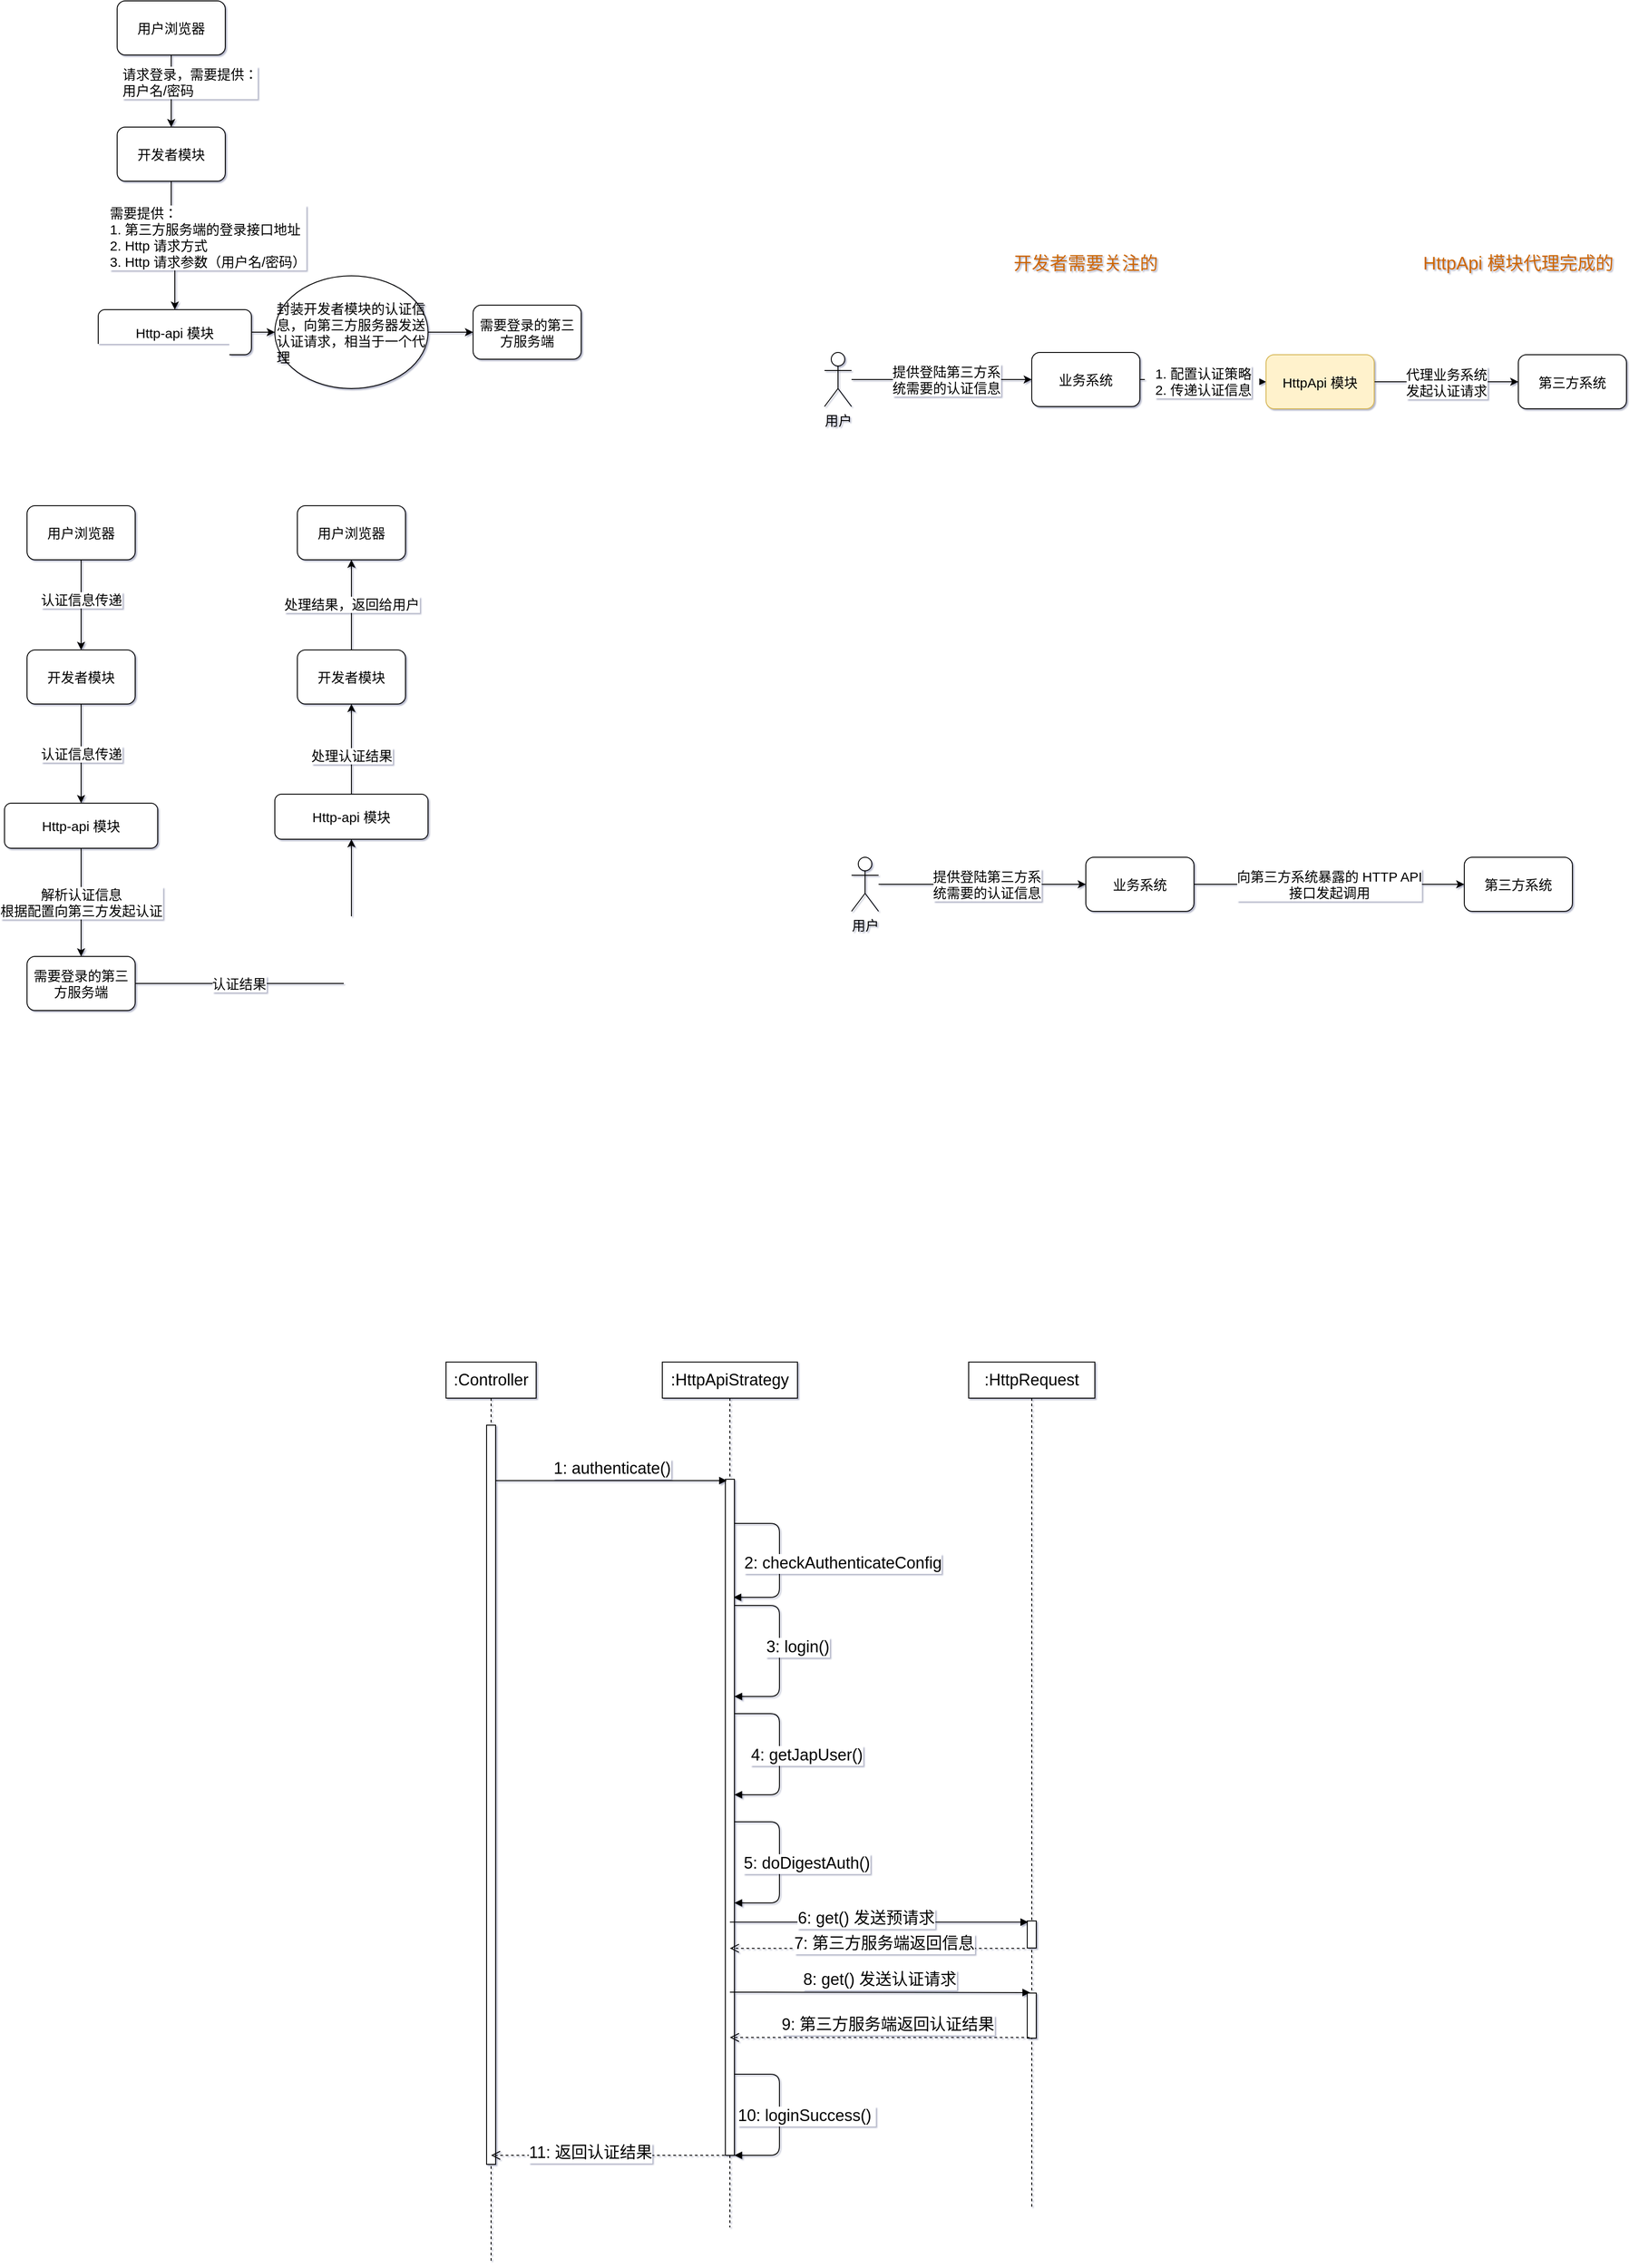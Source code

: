 <mxfile version="14.9.5" type="github">
  <diagram id="p_AuhkS08W-NJMHdNWWe" name="Page-1">
    <mxGraphModel dx="1465" dy="941" grid="1" gridSize="10" guides="1" tooltips="1" connect="1" arrows="1" fold="1" page="0" pageScale="1" pageWidth="980" pageHeight="1390" math="0" shadow="1">
      <root>
        <mxCell id="0" />
        <mxCell id="1" parent="0" />
        <mxCell id="_l9vlkcQ-5JWNDTTZ1Og-11" value="" style="endArrow=none;dashed=1;html=1;strokeWidth=4;fontSize=15;fillColor=#d5e8d4;strokeColor=#82b366;" parent="1" edge="1">
          <mxGeometry width="50" height="50" relative="1" as="geometry">
            <mxPoint x="1599.5" y="900" as="sourcePoint" />
            <mxPoint x="1599.5" y="440" as="targetPoint" />
          </mxGeometry>
        </mxCell>
        <mxCell id="QOy7W9CVPE825VVzmBQF-8" style="edgeStyle=orthogonalEdgeStyle;rounded=0;orthogonalLoop=1;jettySize=auto;html=1;fontSize=15;" parent="1" source="QOy7W9CVPE825VVzmBQF-1" target="QOy7W9CVPE825VVzmBQF-2" edge="1">
          <mxGeometry relative="1" as="geometry" />
        </mxCell>
        <mxCell id="QOy7W9CVPE825VVzmBQF-9" value="需要提供：&lt;br style=&quot;font-size: 15px;&quot;&gt;1. 第三方服务端的登录接口地址&lt;br style=&quot;font-size: 15px;&quot;&gt;2. Http 请求方式&lt;br style=&quot;font-size: 15px;&quot;&gt;3. Http 请求参数（用户名/密码）" style="edgeLabel;html=1;align=left;verticalAlign=middle;resizable=0;points=[];fontSize=15;" parent="QOy7W9CVPE825VVzmBQF-8" vertex="1" connectable="0">
          <mxGeometry x="-0.154" relative="1" as="geometry">
            <mxPoint x="-70" as="offset" />
          </mxGeometry>
        </mxCell>
        <mxCell id="QOy7W9CVPE825VVzmBQF-1" value="开发者模块" style="rounded=1;whiteSpace=wrap;html=1;fontSize=15;" parent="1" vertex="1">
          <mxGeometry x="265" y="360" width="120" height="60" as="geometry" />
        </mxCell>
        <mxCell id="QOy7W9CVPE825VVzmBQF-15" style="edgeStyle=orthogonalEdgeStyle;rounded=0;orthogonalLoop=1;jettySize=auto;html=1;entryX=0;entryY=0.5;entryDx=0;entryDy=0;fontSize=15;" parent="1" source="QOy7W9CVPE825VVzmBQF-2" target="QOy7W9CVPE825VVzmBQF-12" edge="1">
          <mxGeometry relative="1" as="geometry" />
        </mxCell>
        <mxCell id="QOy7W9CVPE825VVzmBQF-2" value="Http-api 模块" style="rounded=1;whiteSpace=wrap;html=1;fontSize=15;" parent="1" vertex="1">
          <mxGeometry x="244" y="562.5" width="170" height="50" as="geometry" />
        </mxCell>
        <mxCell id="QOy7W9CVPE825VVzmBQF-3" value="需要登录的第三方服务端" style="rounded=1;whiteSpace=wrap;html=1;fontSize=15;" parent="1" vertex="1">
          <mxGeometry x="660" y="557.5" width="120" height="60" as="geometry" />
        </mxCell>
        <mxCell id="QOy7W9CVPE825VVzmBQF-5" style="edgeStyle=orthogonalEdgeStyle;rounded=0;orthogonalLoop=1;jettySize=auto;html=1;fontSize=15;" parent="1" source="QOy7W9CVPE825VVzmBQF-4" target="QOy7W9CVPE825VVzmBQF-1" edge="1">
          <mxGeometry relative="1" as="geometry" />
        </mxCell>
        <mxCell id="QOy7W9CVPE825VVzmBQF-6" value="请求登录，需要提供：&lt;br style=&quot;font-size: 15px;&quot;&gt;用户名/密码" style="edgeLabel;html=1;align=left;verticalAlign=middle;resizable=0;points=[];fontSize=15;" parent="QOy7W9CVPE825VVzmBQF-5" vertex="1" connectable="0">
          <mxGeometry x="-0.354" y="1" relative="1" as="geometry">
            <mxPoint x="-57" y="4" as="offset" />
          </mxGeometry>
        </mxCell>
        <mxCell id="QOy7W9CVPE825VVzmBQF-4" value="用户浏览器" style="rounded=1;whiteSpace=wrap;html=1;fontSize=15;" parent="1" vertex="1">
          <mxGeometry x="265" y="220" width="120" height="60" as="geometry" />
        </mxCell>
        <mxCell id="QOy7W9CVPE825VVzmBQF-17" style="edgeStyle=orthogonalEdgeStyle;rounded=0;orthogonalLoop=1;jettySize=auto;html=1;exitX=1;exitY=0.5;exitDx=0;exitDy=0;entryX=0;entryY=0.5;entryDx=0;entryDy=0;fontSize=15;" parent="1" source="QOy7W9CVPE825VVzmBQF-12" target="QOy7W9CVPE825VVzmBQF-3" edge="1">
          <mxGeometry relative="1" as="geometry" />
        </mxCell>
        <mxCell id="QOy7W9CVPE825VVzmBQF-12" value="&lt;font style=&quot;font-size: 15px;&quot;&gt;封装开发者模块的认证信息，向第三方服务器发送认证请求，相当于一个代理&lt;/font&gt;" style="ellipse;whiteSpace=wrap;html=1;align=left;fontSize=15;" parent="1" vertex="1">
          <mxGeometry x="440" y="525" width="170" height="125" as="geometry" />
        </mxCell>
        <mxCell id="v0BDX90ooCMmWKhYHN8K-5" style="edgeStyle=orthogonalEdgeStyle;rounded=0;orthogonalLoop=1;jettySize=auto;html=1;entryX=0.5;entryY=0;entryDx=0;entryDy=0;fontSize=15;" parent="1" source="v0BDX90ooCMmWKhYHN8K-1" target="v0BDX90ooCMmWKhYHN8K-2" edge="1">
          <mxGeometry relative="1" as="geometry" />
        </mxCell>
        <mxCell id="v0BDX90ooCMmWKhYHN8K-6" value="认证信息传递" style="edgeLabel;html=1;align=center;verticalAlign=middle;resizable=0;points=[];fontSize=15;" parent="v0BDX90ooCMmWKhYHN8K-5" vertex="1" connectable="0">
          <mxGeometry x="-0.399" y="-1" relative="1" as="geometry">
            <mxPoint x="1" y="14" as="offset" />
          </mxGeometry>
        </mxCell>
        <mxCell id="v0BDX90ooCMmWKhYHN8K-1" value="用户浏览器" style="rounded=1;whiteSpace=wrap;html=1;fontSize=15;" parent="1" vertex="1">
          <mxGeometry x="165" y="780" width="120" height="60" as="geometry" />
        </mxCell>
        <mxCell id="CJJ12qJy6CefM_HKYV5f-1" value="&lt;font style=&quot;font-size: 15px&quot;&gt;认证信息传递&lt;/font&gt;" style="edgeStyle=orthogonalEdgeStyle;rounded=0;orthogonalLoop=1;jettySize=auto;html=1;" parent="1" source="v0BDX90ooCMmWKhYHN8K-2" target="v0BDX90ooCMmWKhYHN8K-3" edge="1">
          <mxGeometry relative="1" as="geometry" />
        </mxCell>
        <mxCell id="v0BDX90ooCMmWKhYHN8K-2" value="开发者模块" style="rounded=1;whiteSpace=wrap;html=1;fontSize=15;" parent="1" vertex="1">
          <mxGeometry x="165" y="940" width="120" height="60" as="geometry" />
        </mxCell>
        <mxCell id="v0BDX90ooCMmWKhYHN8K-10" style="edgeStyle=orthogonalEdgeStyle;rounded=0;orthogonalLoop=1;jettySize=auto;html=1;fontSize=15;" parent="1" source="v0BDX90ooCMmWKhYHN8K-3" target="v0BDX90ooCMmWKhYHN8K-4" edge="1">
          <mxGeometry relative="1" as="geometry" />
        </mxCell>
        <mxCell id="v0BDX90ooCMmWKhYHN8K-12" value="解析认证信息&lt;br&gt;根据配置向第三方发起认证" style="edgeLabel;html=1;align=center;verticalAlign=middle;resizable=0;points=[];fontSize=15;" parent="v0BDX90ooCMmWKhYHN8K-10" vertex="1" connectable="0">
          <mxGeometry x="-0.199" y="1" relative="1" as="geometry">
            <mxPoint x="-1" y="12" as="offset" />
          </mxGeometry>
        </mxCell>
        <mxCell id="v0BDX90ooCMmWKhYHN8K-3" value="Http-api 模块" style="rounded=1;whiteSpace=wrap;html=1;fontSize=15;" parent="1" vertex="1">
          <mxGeometry x="140" y="1110" width="170" height="50" as="geometry" />
        </mxCell>
        <mxCell id="v0BDX90ooCMmWKhYHN8K-13" style="edgeStyle=orthogonalEdgeStyle;rounded=0;orthogonalLoop=1;jettySize=auto;html=1;exitX=1;exitY=0.5;exitDx=0;exitDy=0;entryX=0.5;entryY=1;entryDx=0;entryDy=0;fontSize=15;" parent="1" source="v0BDX90ooCMmWKhYHN8K-4" target="v0BDX90ooCMmWKhYHN8K-14" edge="1">
          <mxGeometry relative="1" as="geometry">
            <mxPoint x="725" y="1180" as="targetPoint" />
          </mxGeometry>
        </mxCell>
        <mxCell id="v0BDX90ooCMmWKhYHN8K-15" value="认证结果" style="edgeLabel;html=1;align=center;verticalAlign=middle;resizable=0;points=[];fontSize=15;" parent="v0BDX90ooCMmWKhYHN8K-13" vertex="1" connectable="0">
          <mxGeometry x="-0.193" relative="1" as="geometry">
            <mxPoint x="-47" as="offset" />
          </mxGeometry>
        </mxCell>
        <mxCell id="v0BDX90ooCMmWKhYHN8K-4" value="需要登录的第三方服务端" style="rounded=1;whiteSpace=wrap;html=1;fontSize=15;" parent="1" vertex="1">
          <mxGeometry x="165" y="1280" width="120" height="60" as="geometry" />
        </mxCell>
        <mxCell id="v0BDX90ooCMmWKhYHN8K-16" value="" style="edgeStyle=orthogonalEdgeStyle;rounded=0;orthogonalLoop=1;jettySize=auto;html=1;fontSize=15;" parent="1" source="v0BDX90ooCMmWKhYHN8K-14" target="v0BDX90ooCMmWKhYHN8K-17" edge="1">
          <mxGeometry x="-0.417" relative="1" as="geometry">
            <mxPoint x="525" y="1040" as="targetPoint" />
            <mxPoint as="offset" />
          </mxGeometry>
        </mxCell>
        <mxCell id="v0BDX90ooCMmWKhYHN8K-18" value="处理认证结果" style="edgeLabel;html=1;align=center;verticalAlign=middle;resizable=0;points=[];fontSize=15;" parent="v0BDX90ooCMmWKhYHN8K-16" vertex="1" connectable="0">
          <mxGeometry x="0.665" y="-1" relative="1" as="geometry">
            <mxPoint x="-1" y="40" as="offset" />
          </mxGeometry>
        </mxCell>
        <mxCell id="v0BDX90ooCMmWKhYHN8K-14" value="Http-api 模块" style="rounded=1;whiteSpace=wrap;html=1;fontSize=15;" parent="1" vertex="1">
          <mxGeometry x="440" y="1100" width="170" height="50" as="geometry" />
        </mxCell>
        <mxCell id="v0BDX90ooCMmWKhYHN8K-19" style="edgeStyle=orthogonalEdgeStyle;rounded=0;orthogonalLoop=1;jettySize=auto;html=1;entryX=0.5;entryY=1;entryDx=0;entryDy=0;fontSize=15;" parent="1" source="v0BDX90ooCMmWKhYHN8K-17" target="v0BDX90ooCMmWKhYHN8K-21" edge="1">
          <mxGeometry relative="1" as="geometry">
            <mxPoint x="510" y="790" as="targetPoint" />
          </mxGeometry>
        </mxCell>
        <mxCell id="v0BDX90ooCMmWKhYHN8K-20" value="处理结果，返回给用户" style="edgeLabel;html=1;align=center;verticalAlign=middle;resizable=0;points=[];fontSize=15;" parent="v0BDX90ooCMmWKhYHN8K-19" vertex="1" connectable="0">
          <mxGeometry x="0.183" relative="1" as="geometry">
            <mxPoint y="8" as="offset" />
          </mxGeometry>
        </mxCell>
        <mxCell id="v0BDX90ooCMmWKhYHN8K-17" value="开发者模块" style="rounded=1;whiteSpace=wrap;html=1;fontSize=15;" parent="1" vertex="1">
          <mxGeometry x="465" y="940" width="120" height="60" as="geometry" />
        </mxCell>
        <mxCell id="v0BDX90ooCMmWKhYHN8K-21" value="用户浏览器" style="rounded=1;whiteSpace=wrap;html=1;fontSize=15;" parent="1" vertex="1">
          <mxGeometry x="465" y="780" width="120" height="60" as="geometry" />
        </mxCell>
        <mxCell id="_l9vlkcQ-5JWNDTTZ1Og-5" value="提供登陆第三方系&lt;br style=&quot;font-size: 15px;&quot;&gt;统需要的认证信息" style="edgeStyle=orthogonalEdgeStyle;rounded=0;orthogonalLoop=1;jettySize=auto;html=1;entryX=0;entryY=0.5;entryDx=0;entryDy=0;fontSize=15;" parent="1" source="_l9vlkcQ-5JWNDTTZ1Og-3" target="_l9vlkcQ-5JWNDTTZ1Og-4" edge="1">
          <mxGeometry x="0.043" relative="1" as="geometry">
            <mxPoint as="offset" />
          </mxGeometry>
        </mxCell>
        <mxCell id="_l9vlkcQ-5JWNDTTZ1Og-3" value="用户" style="shape=umlActor;verticalLabelPosition=bottom;verticalAlign=top;html=1;outlineConnect=0;fontSize=15;" parent="1" vertex="1">
          <mxGeometry x="1050" y="610" width="30" height="60" as="geometry" />
        </mxCell>
        <mxCell id="_l9vlkcQ-5JWNDTTZ1Og-7" value="1. 配置认证策略&lt;br style=&quot;font-size: 15px;&quot;&gt;2. 传递认证信息" style="edgeStyle=orthogonalEdgeStyle;rounded=0;orthogonalLoop=1;jettySize=auto;html=1;entryX=0;entryY=0.5;entryDx=0;entryDy=0;fontSize=15;" parent="1" source="_l9vlkcQ-5JWNDTTZ1Og-4" target="_l9vlkcQ-5JWNDTTZ1Og-6" edge="1">
          <mxGeometry relative="1" as="geometry" />
        </mxCell>
        <mxCell id="_l9vlkcQ-5JWNDTTZ1Og-4" value="业务系统" style="rounded=1;whiteSpace=wrap;html=1;fontSize=15;" parent="1" vertex="1">
          <mxGeometry x="1280" y="610" width="120" height="60" as="geometry" />
        </mxCell>
        <mxCell id="_l9vlkcQ-5JWNDTTZ1Og-10" value="代理业务系统&lt;br style=&quot;font-size: 15px&quot;&gt;发起认证请求" style="edgeStyle=orthogonalEdgeStyle;rounded=0;orthogonalLoop=1;jettySize=auto;html=1;fontSize=15;" parent="1" source="_l9vlkcQ-5JWNDTTZ1Og-6" target="_l9vlkcQ-5JWNDTTZ1Og-9" edge="1">
          <mxGeometry relative="1" as="geometry" />
        </mxCell>
        <mxCell id="_l9vlkcQ-5JWNDTTZ1Og-6" value="HttpApi 模块" style="rounded=1;whiteSpace=wrap;html=1;fontSize=15;fillColor=#fff2cc;strokeColor=#d6b656;" parent="1" vertex="1">
          <mxGeometry x="1540" y="612.5" width="120" height="60" as="geometry" />
        </mxCell>
        <mxCell id="_l9vlkcQ-5JWNDTTZ1Og-9" value="第三方系统" style="whiteSpace=wrap;html=1;rounded=1;fontSize=15;" parent="1" vertex="1">
          <mxGeometry x="1820" y="612.5" width="120" height="60" as="geometry" />
        </mxCell>
        <mxCell id="_l9vlkcQ-5JWNDTTZ1Og-14" value="开发者需要关注的" style="text;html=1;strokeColor=none;fillColor=none;align=center;verticalAlign=middle;whiteSpace=wrap;rounded=0;fontSize=20;fontColor=#CC6600;" parent="1" vertex="1">
          <mxGeometry x="1235" y="480" width="210" height="60" as="geometry" />
        </mxCell>
        <mxCell id="_l9vlkcQ-5JWNDTTZ1Og-15" value="HttpApi 模块代理完成的" style="text;html=1;strokeColor=none;fillColor=none;align=center;verticalAlign=middle;whiteSpace=wrap;rounded=0;fontSize=20;fontColor=#CC6600;" parent="1" vertex="1">
          <mxGeometry x="1680" y="480" width="280" height="60" as="geometry" />
        </mxCell>
        <mxCell id="8oIE3dojvbBHtXdzvIme-2" value="提供登陆第三方系&lt;br style=&quot;font-size: 15px;&quot;&gt;统需要的认证信息" style="edgeStyle=orthogonalEdgeStyle;rounded=0;orthogonalLoop=1;jettySize=auto;html=1;entryX=0;entryY=0.5;entryDx=0;entryDy=0;fontSize=15;" parent="1" source="8oIE3dojvbBHtXdzvIme-3" target="8oIE3dojvbBHtXdzvIme-5" edge="1">
          <mxGeometry x="0.043" relative="1" as="geometry">
            <mxPoint as="offset" />
          </mxGeometry>
        </mxCell>
        <mxCell id="8oIE3dojvbBHtXdzvIme-3" value="用户" style="shape=umlActor;verticalLabelPosition=bottom;verticalAlign=top;html=1;outlineConnect=0;fontSize=15;" parent="1" vertex="1">
          <mxGeometry x="1080" y="1170" width="30" height="60" as="geometry" />
        </mxCell>
        <mxCell id="8oIE3dojvbBHtXdzvIme-4" value="向第三方系统暴露的 HTTP API &lt;br&gt;接口发起调用" style="edgeStyle=orthogonalEdgeStyle;rounded=0;orthogonalLoop=1;jettySize=auto;html=1;fontSize=15;" parent="1" source="8oIE3dojvbBHtXdzvIme-5" target="8oIE3dojvbBHtXdzvIme-8" edge="1">
          <mxGeometry relative="1" as="geometry">
            <mxPoint x="1570" y="1202.5" as="targetPoint" />
          </mxGeometry>
        </mxCell>
        <mxCell id="8oIE3dojvbBHtXdzvIme-5" value="业务系统" style="rounded=1;whiteSpace=wrap;html=1;fontSize=15;" parent="1" vertex="1">
          <mxGeometry x="1340" y="1170" width="120" height="60" as="geometry" />
        </mxCell>
        <mxCell id="8oIE3dojvbBHtXdzvIme-8" value="第三方系统" style="whiteSpace=wrap;html=1;rounded=1;fontSize=15;" parent="1" vertex="1">
          <mxGeometry x="1760" y="1170" width="120" height="60" as="geometry" />
        </mxCell>
        <mxCell id="tA3pxPAsf6T6LrTLqbjA-2" value=":Controller" style="shape=umlLifeline;perimeter=lifelinePerimeter;whiteSpace=wrap;html=1;container=1;collapsible=0;recursiveResize=0;outlineConnect=0;fontSize=18;" vertex="1" parent="1">
          <mxGeometry x="630" y="1730" width="100" height="1000" as="geometry" />
        </mxCell>
        <mxCell id="tA3pxPAsf6T6LrTLqbjA-9" value="" style="html=1;points=[];perimeter=orthogonalPerimeter;fontSize=18;" vertex="1" parent="tA3pxPAsf6T6LrTLqbjA-2">
          <mxGeometry x="45" y="70" width="10" height="820" as="geometry" />
        </mxCell>
        <mxCell id="tA3pxPAsf6T6LrTLqbjA-3" value=":HttpApiStrategy" style="shape=umlLifeline;perimeter=lifelinePerimeter;whiteSpace=wrap;html=1;container=1;collapsible=0;recursiveResize=0;outlineConnect=0;fontSize=18;" vertex="1" parent="1">
          <mxGeometry x="870" y="1730" width="150" height="960" as="geometry" />
        </mxCell>
        <mxCell id="tA3pxPAsf6T6LrTLqbjA-13" value="2: checkAuthenticateConfig" style="html=1;verticalAlign=bottom;endArrow=block;fontSize=18;edgeStyle=elbowEdgeStyle;" edge="1" parent="tA3pxPAsf6T6LrTLqbjA-3">
          <mxGeometry x="0.18" y="70" width="80" relative="1" as="geometry">
            <mxPoint x="79" y="179" as="sourcePoint" />
            <mxPoint x="79" y="261" as="targetPoint" />
            <Array as="points">
              <mxPoint x="130" y="240" />
              <mxPoint x="130" y="250" />
              <mxPoint x="140" y="210" />
              <mxPoint x="150" y="270" />
            </Array>
            <mxPoint as="offset" />
          </mxGeometry>
        </mxCell>
        <mxCell id="tA3pxPAsf6T6LrTLqbjA-15" value="3:&amp;nbsp;login()" style="html=1;verticalAlign=bottom;endArrow=block;fontSize=18;edgeStyle=elbowEdgeStyle;" edge="1" parent="tA3pxPAsf6T6LrTLqbjA-3">
          <mxGeometry x="0.095" y="20" width="80" relative="1" as="geometry">
            <mxPoint x="80" y="270" as="sourcePoint" />
            <mxPoint x="80" y="371" as="targetPoint" />
            <Array as="points">
              <mxPoint x="130" y="371" />
              <mxPoint x="170" y="320" />
            </Array>
            <mxPoint as="offset" />
          </mxGeometry>
        </mxCell>
        <mxCell id="tA3pxPAsf6T6LrTLqbjA-11" value="" style="html=1;points=[];perimeter=orthogonalPerimeter;fontSize=18;" vertex="1" parent="tA3pxPAsf6T6LrTLqbjA-3">
          <mxGeometry x="70" y="130" width="10" height="750" as="geometry" />
        </mxCell>
        <mxCell id="tA3pxPAsf6T6LrTLqbjA-5" value=":HttpRequest" style="shape=umlLifeline;perimeter=lifelinePerimeter;whiteSpace=wrap;html=1;container=1;collapsible=0;recursiveResize=0;outlineConnect=0;fontSize=18;" vertex="1" parent="1">
          <mxGeometry x="1210" y="1730" width="140" height="940" as="geometry" />
        </mxCell>
        <mxCell id="tA3pxPAsf6T6LrTLqbjA-20" value="" style="html=1;points=[];perimeter=orthogonalPerimeter;fontSize=18;" vertex="1" parent="tA3pxPAsf6T6LrTLqbjA-5">
          <mxGeometry x="65" y="620" width="10" height="30" as="geometry" />
        </mxCell>
        <mxCell id="tA3pxPAsf6T6LrTLqbjA-23" value="" style="html=1;points=[];perimeter=orthogonalPerimeter;fontSize=18;" vertex="1" parent="tA3pxPAsf6T6LrTLqbjA-5">
          <mxGeometry x="65" y="700" width="10" height="50" as="geometry" />
        </mxCell>
        <mxCell id="tA3pxPAsf6T6LrTLqbjA-12" value="1:&amp;nbsp;authenticate()" style="html=1;verticalAlign=bottom;endArrow=block;entryX=0.165;entryY=0.002;entryDx=0;entryDy=0;entryPerimeter=0;fontSize=18;" edge="1" parent="1" source="tA3pxPAsf6T6LrTLqbjA-9" target="tA3pxPAsf6T6LrTLqbjA-11">
          <mxGeometry width="80" relative="1" as="geometry">
            <mxPoint x="790" y="1910" as="sourcePoint" />
            <mxPoint x="870" y="1910" as="targetPoint" />
          </mxGeometry>
        </mxCell>
        <mxCell id="tA3pxPAsf6T6LrTLqbjA-16" value="4:&amp;nbsp;getJapUser()" style="html=1;verticalAlign=bottom;endArrow=block;fontSize=18;edgeStyle=elbowEdgeStyle;" edge="1" parent="1">
          <mxGeometry x="0.158" y="30" width="80" relative="1" as="geometry">
            <mxPoint x="950" y="2120" as="sourcePoint" />
            <mxPoint x="950" y="2210" as="targetPoint" />
            <Array as="points">
              <mxPoint x="1000" y="2170" />
            </Array>
            <mxPoint as="offset" />
          </mxGeometry>
        </mxCell>
        <mxCell id="tA3pxPAsf6T6LrTLqbjA-21" value="6: get() 发送预请求" style="html=1;verticalAlign=bottom;endArrow=block;fontSize=18;entryX=0.104;entryY=0.042;entryDx=0;entryDy=0;entryPerimeter=0;" edge="1" parent="1" source="tA3pxPAsf6T6LrTLqbjA-3" target="tA3pxPAsf6T6LrTLqbjA-20">
          <mxGeometry x="-0.09" y="-10" width="80" relative="1" as="geometry">
            <mxPoint x="1080" y="2360" as="sourcePoint" />
            <mxPoint x="1160" y="2360" as="targetPoint" />
            <mxPoint as="offset" />
          </mxGeometry>
        </mxCell>
        <mxCell id="tA3pxPAsf6T6LrTLqbjA-22" value="8: get() 发送认证请求" style="html=1;verticalAlign=bottom;endArrow=block;fontSize=18;entryX=0.325;entryY=-0.011;entryDx=0;entryDy=0;entryPerimeter=0;" edge="1" parent="1" source="tA3pxPAsf6T6LrTLqbjA-3" target="tA3pxPAsf6T6LrTLqbjA-23">
          <mxGeometry width="80" relative="1" as="geometry">
            <mxPoint x="1170" y="2430" as="sourcePoint" />
            <mxPoint x="1260" y="2430" as="targetPoint" />
            <Array as="points">
              <mxPoint x="970" y="2429" />
            </Array>
          </mxGeometry>
        </mxCell>
        <mxCell id="tA3pxPAsf6T6LrTLqbjA-24" value="9: 第三方服务端返回认证结果" style="html=1;verticalAlign=bottom;endArrow=open;dashed=1;endSize=8;fontSize=18;exitX=0.251;exitY=0.985;exitDx=0;exitDy=0;exitPerimeter=0;" edge="1" parent="1" source="tA3pxPAsf6T6LrTLqbjA-23" target="tA3pxPAsf6T6LrTLqbjA-3">
          <mxGeometry x="-0.053" relative="1" as="geometry">
            <mxPoint x="1160" y="2510" as="sourcePoint" />
            <mxPoint x="950" y="2499" as="targetPoint" />
            <mxPoint as="offset" />
          </mxGeometry>
        </mxCell>
        <mxCell id="tA3pxPAsf6T6LrTLqbjA-25" value="7: 第三方服务端返回信息" style="html=1;verticalAlign=bottom;endArrow=open;dashed=1;endSize=8;fontSize=18;exitX=-0.263;exitY=1.011;exitDx=0;exitDy=0;exitPerimeter=0;" edge="1" parent="1" source="tA3pxPAsf6T6LrTLqbjA-20" target="tA3pxPAsf6T6LrTLqbjA-3">
          <mxGeometry x="-0.047" y="9" relative="1" as="geometry">
            <mxPoint x="810" y="2260" as="sourcePoint" />
            <mxPoint x="730" y="2260" as="targetPoint" />
            <mxPoint as="offset" />
          </mxGeometry>
        </mxCell>
        <mxCell id="tA3pxPAsf6T6LrTLqbjA-26" value="11: 返回认证结果" style="html=1;verticalAlign=bottom;endArrow=open;dashed=1;endSize=8;fontSize=18;exitX=-0.084;exitY=1;exitDx=0;exitDy=0;exitPerimeter=0;" edge="1" parent="1" source="tA3pxPAsf6T6LrTLqbjA-11" target="tA3pxPAsf6T6LrTLqbjA-2">
          <mxGeometry x="0.152" y="11" relative="1" as="geometry">
            <mxPoint x="850" y="2530" as="sourcePoint" />
            <mxPoint x="710" y="2609" as="targetPoint" />
            <mxPoint as="offset" />
          </mxGeometry>
        </mxCell>
        <mxCell id="tA3pxPAsf6T6LrTLqbjA-30" value="5:&amp;nbsp;doDigestAuth()" style="html=1;verticalAlign=bottom;endArrow=block;fontSize=18;edgeStyle=elbowEdgeStyle;" edge="1" parent="1">
          <mxGeometry x="0.158" y="30" width="80" relative="1" as="geometry">
            <mxPoint x="950" y="2240" as="sourcePoint" />
            <mxPoint x="950" y="2330" as="targetPoint" />
            <Array as="points">
              <mxPoint x="1000" y="2290" />
            </Array>
            <mxPoint as="offset" />
          </mxGeometry>
        </mxCell>
        <mxCell id="tA3pxPAsf6T6LrTLqbjA-32" value="10: loginSuccess()&amp;nbsp;&lt;span style=&quot;color: rgba(0 , 0 , 0 , 0) ; font-family: monospace ; font-size: 0px&quot;&gt;%3CmxGraphModel%3E%3Croot%3E%3CmxCell%20id%3D%220%22%2F%3E%3CmxCell%20id%3D%221%22%20parent%3D%220%22%2F%3E%3CmxCell%20id%3D%222%22%20value%3D%225%3A%26amp%3Bnbsp%3BdoDigestAuth()%22%20style%3D%22html%3D1%3BverticalAlign%3Dbottom%3BendArrow%3Dblock%3BfontSize%3D18%3BedgeStyle%3DelbowEdgeStyle%3B%22%20edge%3D%221%22%20parent%3D%221%22%3E%3CmxGeometry%20x%3D%220.158%22%20y%3D%2230%22%20width%3D%2280%22%20relative%3D%221%22%20as%3D%22geometry%22%3E%3CmxPoint%20x%3D%22950%22%20y%3D%222240%22%20as%3D%22sourcePoint%22%2F%3E%3CmxPoint%20x%3D%22950%22%20y%3D%222330%22%20as%3D%22targetPoint%22%2F%3E%3CArray%20as%3D%22points%22%3E%3CmxPoint%20x%3D%221000%22%20y%3D%222290%22%2F%3E%3C%2FArray%3E%3CmxPoint%20as%3D%22offset%22%2F%3E%3C%2FmxGeometry%3E%3C%2FmxCell%3E%3C%2Froot%3E%3C%2FmxGraphModel%3Elog&lt;/span&gt;" style="html=1;verticalAlign=bottom;endArrow=block;fontSize=18;edgeStyle=elbowEdgeStyle;" edge="1" parent="1">
          <mxGeometry x="0.158" y="30" width="80" relative="1" as="geometry">
            <mxPoint x="950" y="2520" as="sourcePoint" />
            <mxPoint x="950" y="2610" as="targetPoint" />
            <Array as="points">
              <mxPoint x="1000" y="2570" />
            </Array>
            <mxPoint as="offset" />
          </mxGeometry>
        </mxCell>
      </root>
    </mxGraphModel>
  </diagram>
</mxfile>

